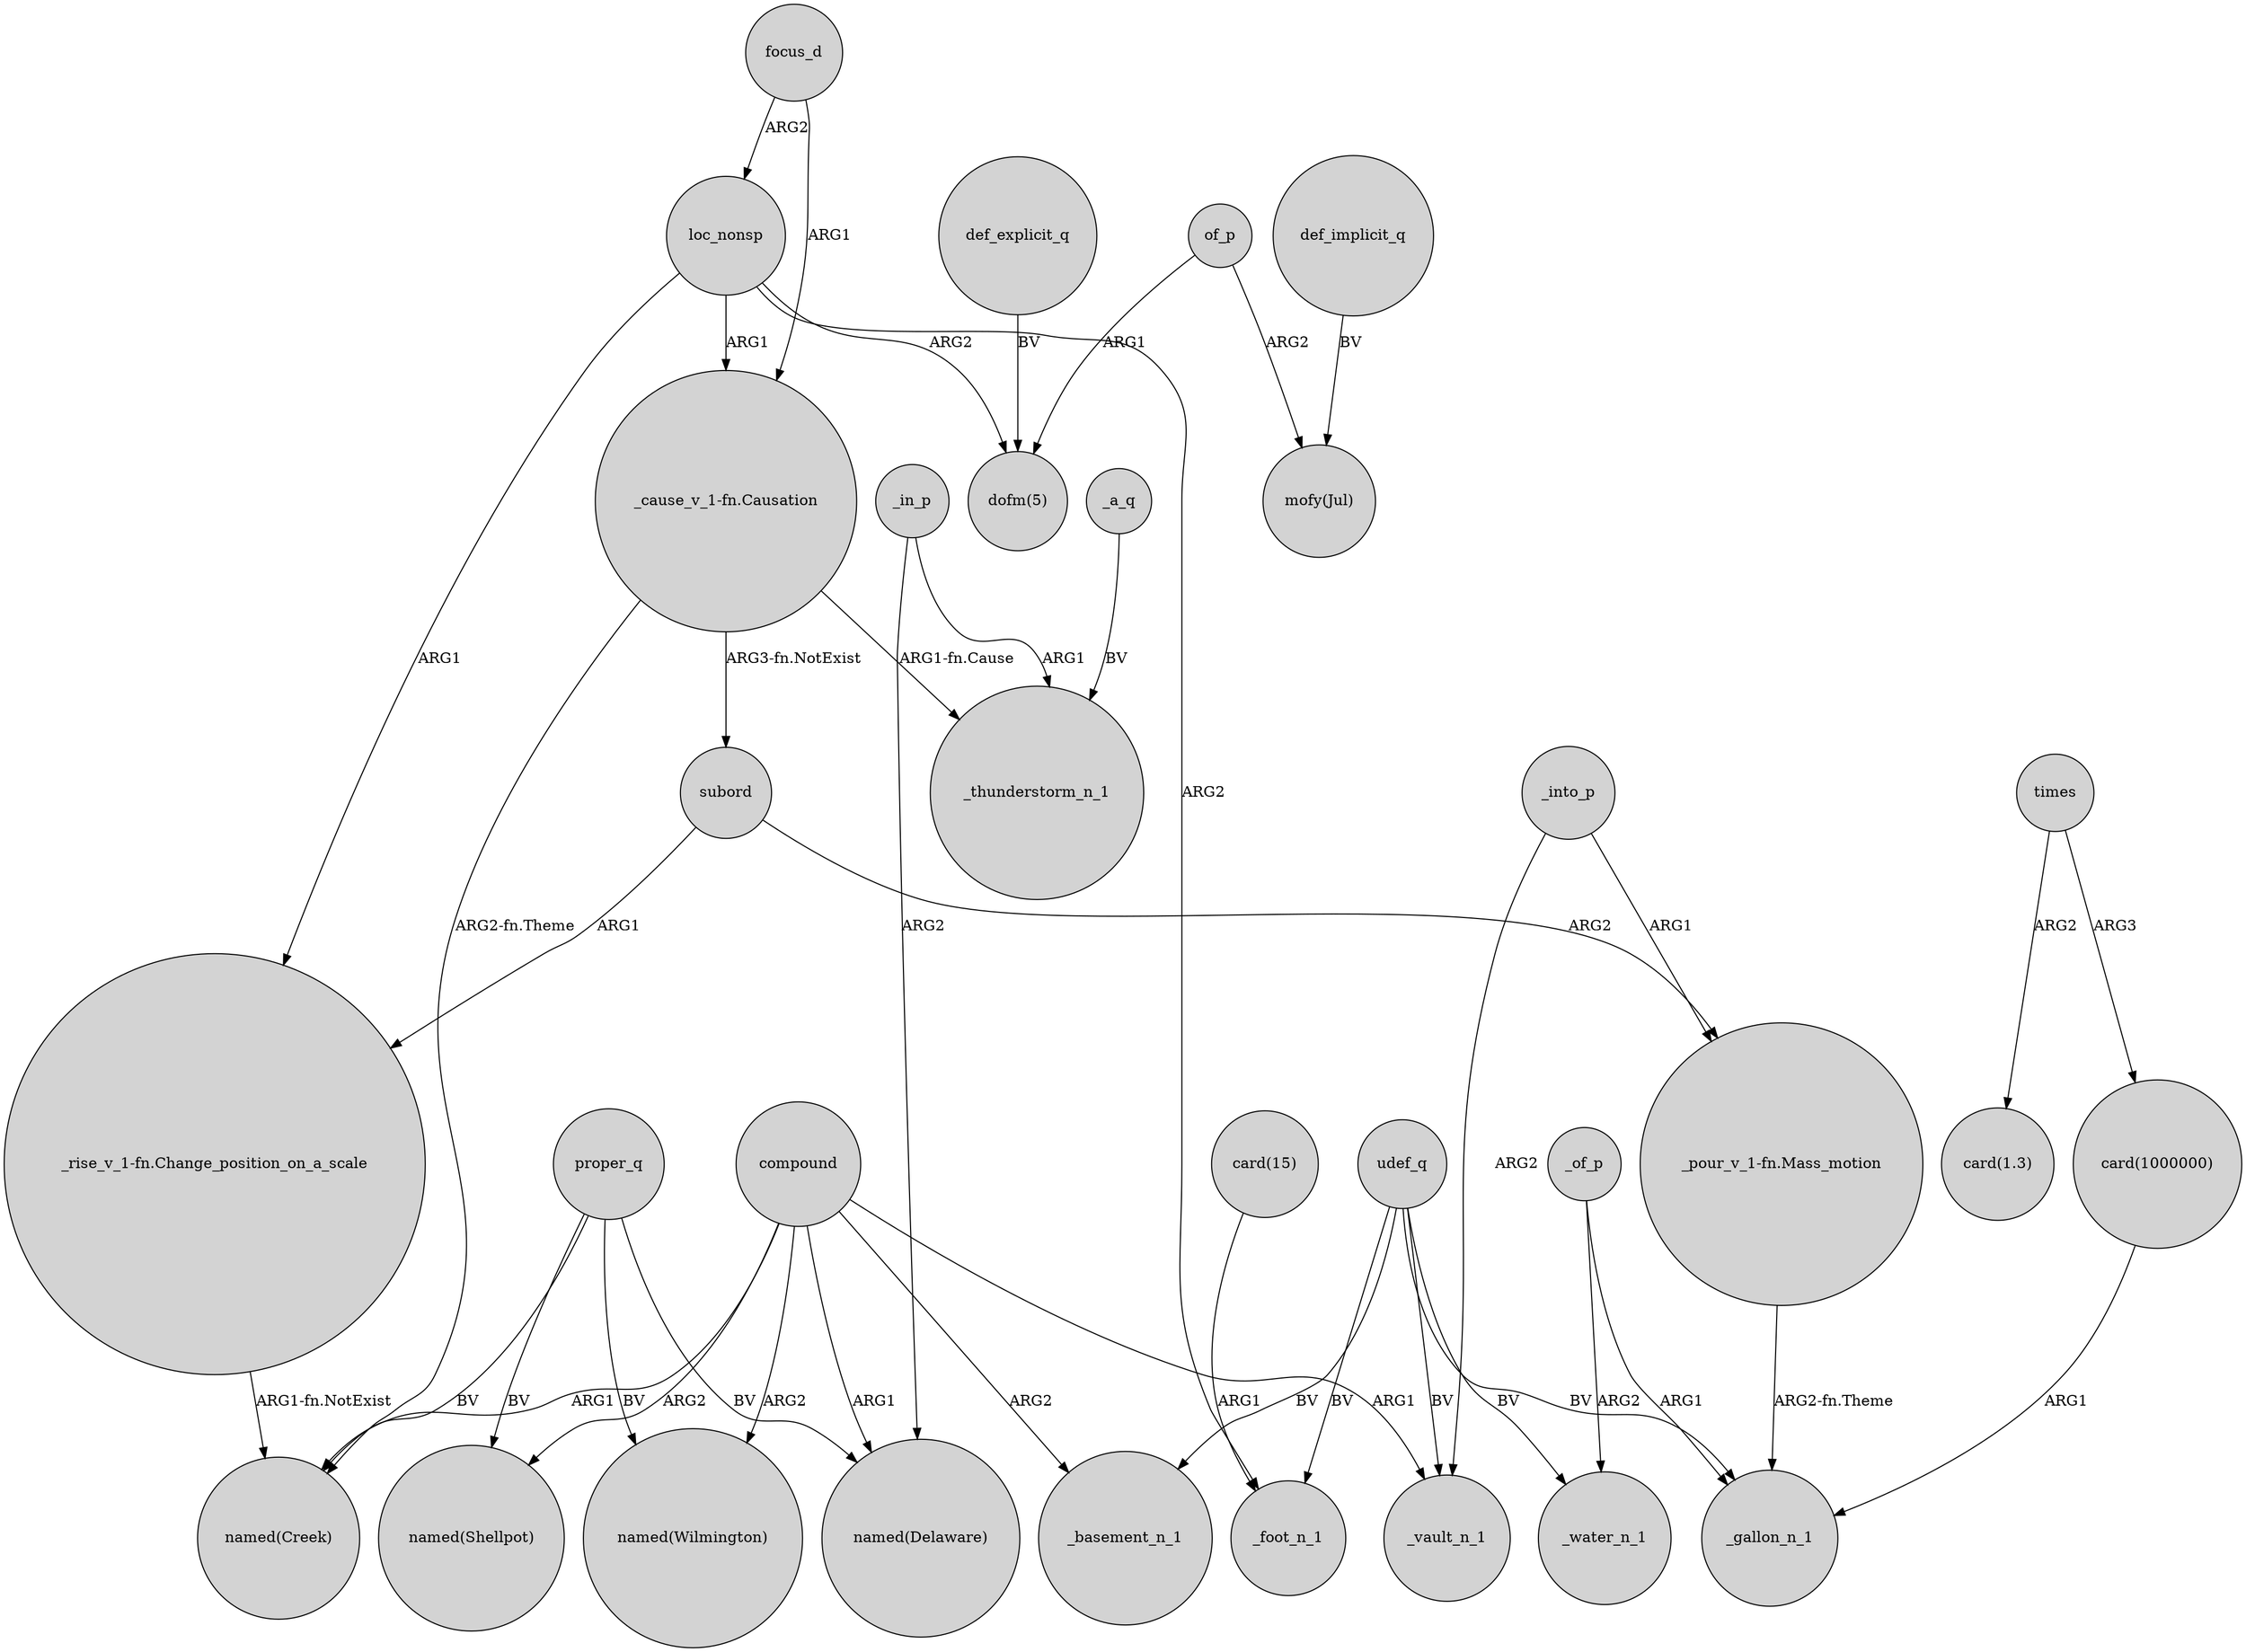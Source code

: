 digraph {
	node [shape=circle style=filled]
	compound -> "named(Shellpot)" [label=ARG2]
	_of_p -> _water_n_1 [label=ARG2]
	loc_nonsp -> "_cause_v_1-fn.Causation" [label=ARG1]
	loc_nonsp -> "dofm(5)" [label=ARG2]
	focus_d -> loc_nonsp [label=ARG2]
	udef_q -> _vault_n_1 [label=BV]
	focus_d -> "_cause_v_1-fn.Causation" [label=ARG1]
	proper_q -> "named(Creek)" [label=BV]
	udef_q -> _gallon_n_1 [label=BV]
	def_implicit_q -> "mofy(Jul)" [label=BV]
	def_explicit_q -> "dofm(5)" [label=BV]
	loc_nonsp -> _foot_n_1 [label=ARG2]
	compound -> "named(Wilmington)" [label=ARG2]
	times -> "card(1.3)" [label=ARG2]
	_in_p -> "named(Delaware)" [label=ARG2]
	of_p -> "mofy(Jul)" [label=ARG2]
	compound -> _vault_n_1 [label=ARG1]
	"_cause_v_1-fn.Causation" -> subord [label="ARG3-fn.NotExist"]
	"card(1000000)" -> _gallon_n_1 [label=ARG1]
	udef_q -> _basement_n_1 [label=BV]
	compound -> _basement_n_1 [label=ARG2]
	udef_q -> _foot_n_1 [label=BV]
	_in_p -> _thunderstorm_n_1 [label=ARG1]
	compound -> "named(Delaware)" [label=ARG1]
	udef_q -> _water_n_1 [label=BV]
	times -> "card(1000000)" [label=ARG3]
	_of_p -> _gallon_n_1 [label=ARG1]
	proper_q -> "named(Wilmington)" [label=BV]
	loc_nonsp -> "_rise_v_1-fn.Change_position_on_a_scale" [label=ARG1]
	proper_q -> "named(Shellpot)" [label=BV]
	"_rise_v_1-fn.Change_position_on_a_scale" -> "named(Creek)" [label="ARG1-fn.NotExist"]
	"_cause_v_1-fn.Causation" -> "named(Creek)" [label="ARG2-fn.Theme"]
	"_pour_v_1-fn.Mass_motion" -> _gallon_n_1 [label="ARG2-fn.Theme"]
	"_cause_v_1-fn.Causation" -> _thunderstorm_n_1 [label="ARG1-fn.Cause"]
	subord -> "_pour_v_1-fn.Mass_motion" [label=ARG2]
	_a_q -> _thunderstorm_n_1 [label=BV]
	proper_q -> "named(Delaware)" [label=BV]
	_into_p -> _vault_n_1 [label=ARG2]
	subord -> "_rise_v_1-fn.Change_position_on_a_scale" [label=ARG1]
	"card(15)" -> _foot_n_1 [label=ARG1]
	of_p -> "dofm(5)" [label=ARG1]
	_into_p -> "_pour_v_1-fn.Mass_motion" [label=ARG1]
	compound -> "named(Creek)" [label=ARG1]
}

